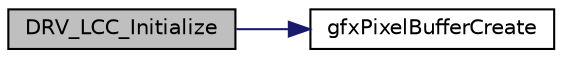 digraph "DRV_LCC_Initialize"
{
 // INTERACTIVE_SVG=YES
  edge [fontname="Helvetica",fontsize="10",labelfontname="Helvetica",labelfontsize="10"];
  node [fontname="Helvetica",fontsize="10",shape=record];
  rankdir="LR";
  Node2 [label="DRV_LCC_Initialize",height=0.2,width=0.4,color="black", fillcolor="grey75", style="filled", fontcolor="black"];
  Node2 -> Node3 [color="midnightblue",fontsize="10",style="solid",fontname="Helvetica"];
  Node3 [label="gfxPixelBufferCreate",height=0.2,width=0.4,color="black", fillcolor="white", style="filled",URL="$gfx__driver_8h_8ftl.html#a2c8b424c2953f784e2d64cf82f827902",tooltip="Create pixel buffer. "];
}
